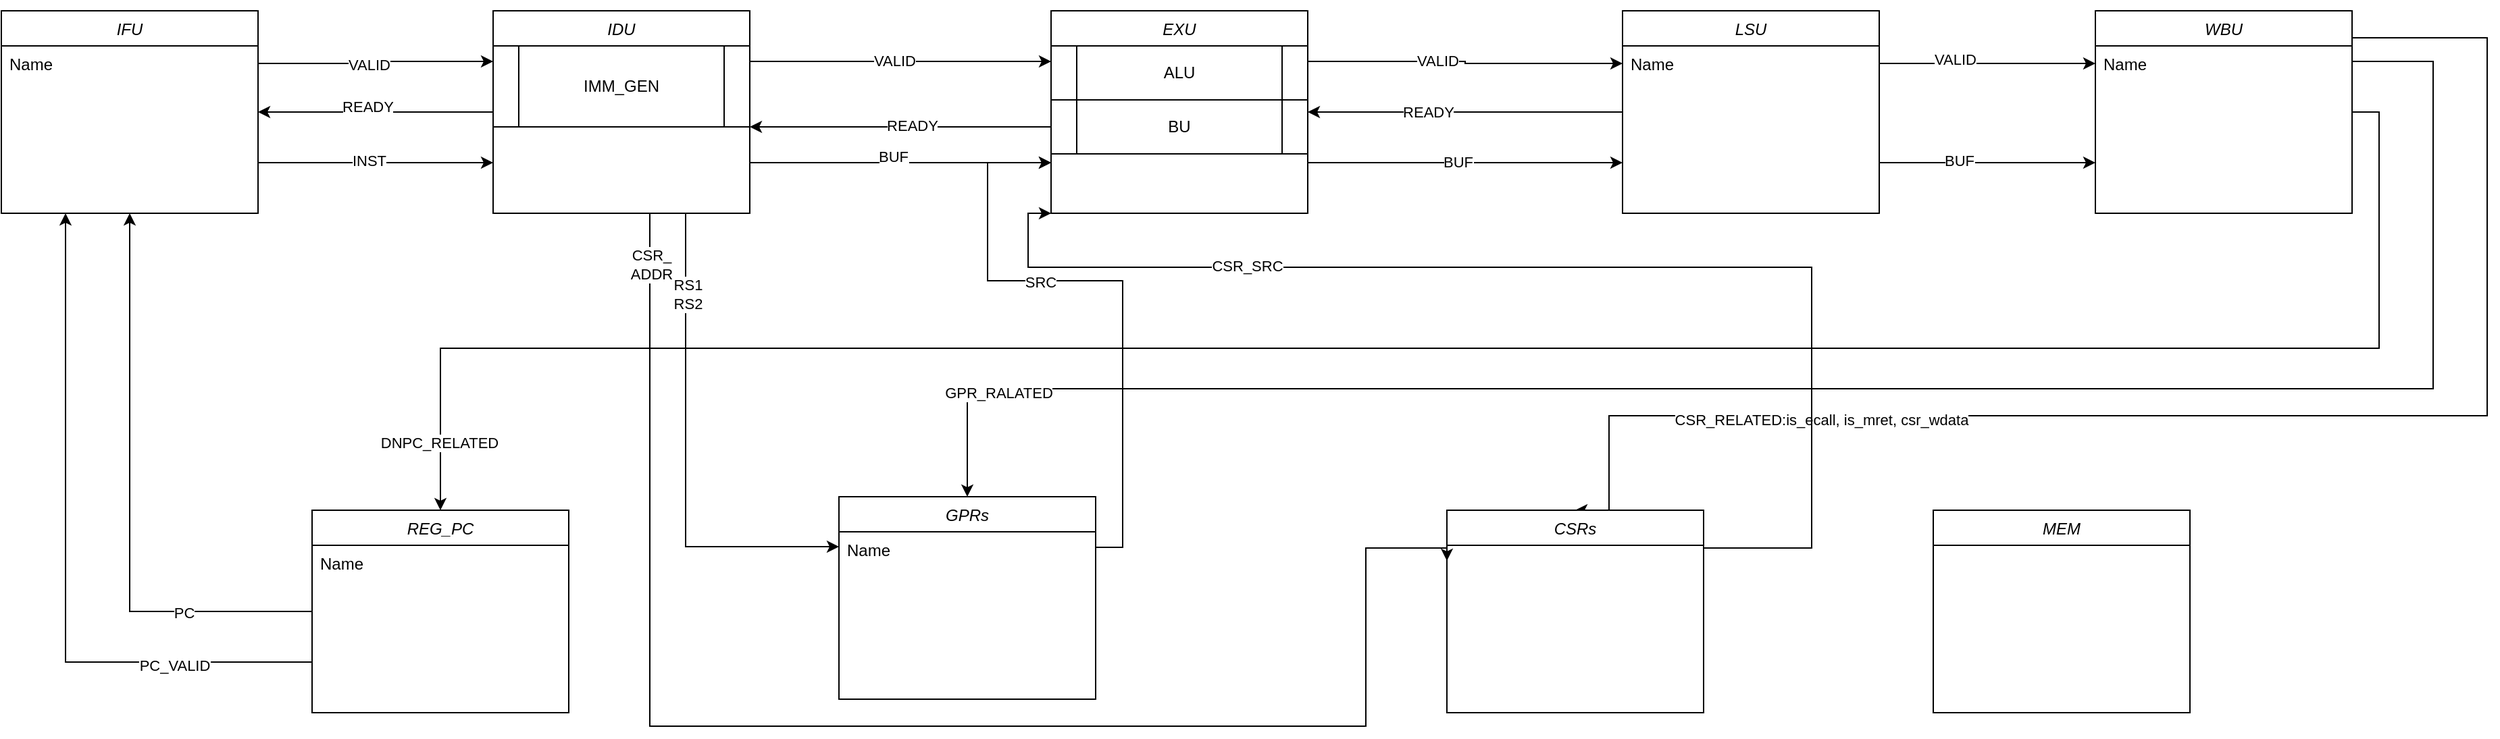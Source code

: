 <mxfile version="26.2.15">
  <diagram id="C5RBs43oDa-KdzZeNtuy" name="Page-1">
    <mxGraphModel dx="2135" dy="878" grid="1" gridSize="10" guides="1" tooltips="1" connect="1" arrows="1" fold="1" page="1" pageScale="1" pageWidth="827" pageHeight="1169" math="0" shadow="0">
      <root>
        <mxCell id="WIyWlLk6GJQsqaUBKTNV-0" />
        <mxCell id="WIyWlLk6GJQsqaUBKTNV-1" parent="WIyWlLk6GJQsqaUBKTNV-0" />
        <mxCell id="KODN2zmgsEhRJ-fXcD3F-83" style="edgeStyle=orthogonalEdgeStyle;rounded=0;orthogonalLoop=1;jettySize=auto;html=1;exitX=1;exitY=0.75;exitDx=0;exitDy=0;entryX=0;entryY=0.75;entryDx=0;entryDy=0;" edge="1" parent="WIyWlLk6GJQsqaUBKTNV-1" source="zkfFHV4jXpPFQw0GAbJ--0" target="KODN2zmgsEhRJ-fXcD3F-14">
          <mxGeometry relative="1" as="geometry" />
        </mxCell>
        <mxCell id="KODN2zmgsEhRJ-fXcD3F-84" value="INST" style="edgeLabel;html=1;align=center;verticalAlign=middle;resizable=0;points=[];" vertex="1" connectable="0" parent="KODN2zmgsEhRJ-fXcD3F-83">
          <mxGeometry x="-0.061" y="2" relative="1" as="geometry">
            <mxPoint as="offset" />
          </mxGeometry>
        </mxCell>
        <mxCell id="zkfFHV4jXpPFQw0GAbJ--0" value="IFU" style="swimlane;fontStyle=2;align=center;verticalAlign=top;childLayout=stackLayout;horizontal=1;startSize=26;horizontalStack=0;resizeParent=1;resizeLast=0;collapsible=1;marginBottom=0;rounded=0;shadow=0;strokeWidth=1;" parent="WIyWlLk6GJQsqaUBKTNV-1" vertex="1">
          <mxGeometry x="240" y="140" width="190" height="150" as="geometry">
            <mxRectangle x="230" y="140" width="160" height="26" as="alternateBounds" />
          </mxGeometry>
        </mxCell>
        <mxCell id="zkfFHV4jXpPFQw0GAbJ--1" value="Name" style="text;align=left;verticalAlign=top;spacingLeft=4;spacingRight=4;overflow=hidden;rotatable=0;points=[[0,0.5],[1,0.5]];portConstraint=eastwest;" parent="zkfFHV4jXpPFQw0GAbJ--0" vertex="1">
          <mxGeometry y="26" width="190" height="26" as="geometry" />
        </mxCell>
        <mxCell id="KODN2zmgsEhRJ-fXcD3F-34" style="edgeStyle=orthogonalEdgeStyle;rounded=0;orthogonalLoop=1;jettySize=auto;html=1;exitX=1;exitY=0.5;exitDx=0;exitDy=0;entryX=0.5;entryY=0;entryDx=0;entryDy=0;" edge="1" parent="WIyWlLk6GJQsqaUBKTNV-1" source="KODN2zmgsEhRJ-fXcD3F-10" target="KODN2zmgsEhRJ-fXcD3F-22">
          <mxGeometry relative="1" as="geometry">
            <Array as="points">
              <mxPoint x="2000" y="215" />
              <mxPoint x="2000" y="390" />
              <mxPoint x="565" y="390" />
            </Array>
          </mxGeometry>
        </mxCell>
        <mxCell id="KODN2zmgsEhRJ-fXcD3F-77" value="DNPC_RELATED" style="edgeLabel;html=1;align=center;verticalAlign=middle;resizable=0;points=[];" vertex="1" connectable="0" parent="KODN2zmgsEhRJ-fXcD3F-34">
          <mxGeometry x="0.942" y="-1" relative="1" as="geometry">
            <mxPoint as="offset" />
          </mxGeometry>
        </mxCell>
        <mxCell id="KODN2zmgsEhRJ-fXcD3F-38" style="edgeStyle=orthogonalEdgeStyle;rounded=0;orthogonalLoop=1;jettySize=auto;html=1;exitX=1;exitY=0.25;exitDx=0;exitDy=0;entryX=0.5;entryY=0;entryDx=0;entryDy=0;" edge="1" parent="WIyWlLk6GJQsqaUBKTNV-1" source="KODN2zmgsEhRJ-fXcD3F-10" target="KODN2zmgsEhRJ-fXcD3F-20">
          <mxGeometry relative="1" as="geometry">
            <Array as="points">
              <mxPoint x="2040" y="178" />
              <mxPoint x="2040" y="420" />
              <mxPoint x="955" y="420" />
            </Array>
          </mxGeometry>
        </mxCell>
        <mxCell id="KODN2zmgsEhRJ-fXcD3F-82" value="GPR_RALATED" style="edgeLabel;html=1;align=center;verticalAlign=middle;resizable=0;points=[];" vertex="1" connectable="0" parent="KODN2zmgsEhRJ-fXcD3F-38">
          <mxGeometry x="0.86" y="3" relative="1" as="geometry">
            <mxPoint as="offset" />
          </mxGeometry>
        </mxCell>
        <mxCell id="KODN2zmgsEhRJ-fXcD3F-56" style="edgeStyle=orthogonalEdgeStyle;rounded=0;orthogonalLoop=1;jettySize=auto;html=1;exitX=1;exitY=0;exitDx=0;exitDy=0;entryX=0.5;entryY=0;entryDx=0;entryDy=0;" edge="1" parent="WIyWlLk6GJQsqaUBKTNV-1" source="KODN2zmgsEhRJ-fXcD3F-10" target="KODN2zmgsEhRJ-fXcD3F-55">
          <mxGeometry relative="1" as="geometry">
            <Array as="points">
              <mxPoint x="1930" y="160" />
              <mxPoint x="2080" y="160" />
              <mxPoint x="2080" y="440" />
              <mxPoint x="1430" y="440" />
              <mxPoint x="1430" y="510" />
            </Array>
          </mxGeometry>
        </mxCell>
        <mxCell id="KODN2zmgsEhRJ-fXcD3F-57" value="CSR_RELATED:is_ecall, is_mret, csr_wdata" style="edgeLabel;html=1;align=center;verticalAlign=middle;resizable=0;points=[];" vertex="1" connectable="0" parent="KODN2zmgsEhRJ-fXcD3F-56">
          <mxGeometry x="0.594" y="3" relative="1" as="geometry">
            <mxPoint x="-1" as="offset" />
          </mxGeometry>
        </mxCell>
        <mxCell id="KODN2zmgsEhRJ-fXcD3F-10" value="WBU" style="swimlane;fontStyle=2;align=center;verticalAlign=top;childLayout=stackLayout;horizontal=1;startSize=26;horizontalStack=0;resizeParent=1;resizeLast=0;collapsible=1;marginBottom=0;rounded=0;shadow=0;strokeWidth=1;" vertex="1" parent="WIyWlLk6GJQsqaUBKTNV-1">
          <mxGeometry x="1790" y="140" width="190" height="150" as="geometry">
            <mxRectangle x="230" y="140" width="160" height="26" as="alternateBounds" />
          </mxGeometry>
        </mxCell>
        <mxCell id="KODN2zmgsEhRJ-fXcD3F-11" value="Name" style="text;align=left;verticalAlign=top;spacingLeft=4;spacingRight=4;overflow=hidden;rotatable=0;points=[[0,0.5],[1,0.5]];portConstraint=eastwest;" vertex="1" parent="KODN2zmgsEhRJ-fXcD3F-10">
          <mxGeometry y="26" width="190" height="26" as="geometry" />
        </mxCell>
        <mxCell id="KODN2zmgsEhRJ-fXcD3F-26" style="edgeStyle=orthogonalEdgeStyle;rounded=0;orthogonalLoop=1;jettySize=auto;html=1;exitX=1;exitY=0.25;exitDx=0;exitDy=0;entryX=0;entryY=0.5;entryDx=0;entryDy=0;" edge="1" parent="WIyWlLk6GJQsqaUBKTNV-1" source="KODN2zmgsEhRJ-fXcD3F-12" target="KODN2zmgsEhRJ-fXcD3F-17">
          <mxGeometry relative="1" as="geometry" />
        </mxCell>
        <mxCell id="KODN2zmgsEhRJ-fXcD3F-67" value="VALID" style="edgeLabel;html=1;align=center;verticalAlign=middle;resizable=0;points=[];" vertex="1" connectable="0" parent="KODN2zmgsEhRJ-fXcD3F-26">
          <mxGeometry x="-0.182" y="1" relative="1" as="geometry">
            <mxPoint as="offset" />
          </mxGeometry>
        </mxCell>
        <mxCell id="KODN2zmgsEhRJ-fXcD3F-65" style="edgeStyle=orthogonalEdgeStyle;rounded=0;orthogonalLoop=1;jettySize=auto;html=1;exitX=1;exitY=0.75;exitDx=0;exitDy=0;entryX=0;entryY=0.75;entryDx=0;entryDy=0;" edge="1" parent="WIyWlLk6GJQsqaUBKTNV-1" source="KODN2zmgsEhRJ-fXcD3F-12" target="KODN2zmgsEhRJ-fXcD3F-16">
          <mxGeometry relative="1" as="geometry" />
        </mxCell>
        <mxCell id="KODN2zmgsEhRJ-fXcD3F-66" value="BUF" style="edgeLabel;html=1;align=center;verticalAlign=middle;resizable=0;points=[];" vertex="1" connectable="0" parent="KODN2zmgsEhRJ-fXcD3F-65">
          <mxGeometry x="-0.053" y="1" relative="1" as="geometry">
            <mxPoint as="offset" />
          </mxGeometry>
        </mxCell>
        <mxCell id="KODN2zmgsEhRJ-fXcD3F-12" value="EXU" style="swimlane;fontStyle=2;align=center;verticalAlign=top;childLayout=stackLayout;horizontal=1;startSize=26;horizontalStack=0;resizeParent=1;resizeLast=0;collapsible=1;marginBottom=0;rounded=0;shadow=0;strokeWidth=1;" vertex="1" parent="WIyWlLk6GJQsqaUBKTNV-1">
          <mxGeometry x="1017" y="140" width="190" height="150" as="geometry">
            <mxRectangle x="230" y="140" width="160" height="26" as="alternateBounds" />
          </mxGeometry>
        </mxCell>
        <mxCell id="KODN2zmgsEhRJ-fXcD3F-39" value="ALU" style="shape=process;whiteSpace=wrap;html=1;backgroundOutline=1;" vertex="1" parent="KODN2zmgsEhRJ-fXcD3F-12">
          <mxGeometry y="26" width="190" height="40" as="geometry" />
        </mxCell>
        <mxCell id="KODN2zmgsEhRJ-fXcD3F-40" value="BU" style="shape=process;whiteSpace=wrap;html=1;backgroundOutline=1;" vertex="1" parent="KODN2zmgsEhRJ-fXcD3F-12">
          <mxGeometry y="66" width="190" height="40" as="geometry" />
        </mxCell>
        <mxCell id="KODN2zmgsEhRJ-fXcD3F-25" style="edgeStyle=orthogonalEdgeStyle;rounded=0;orthogonalLoop=1;jettySize=auto;html=1;exitX=1;exitY=0.25;exitDx=0;exitDy=0;entryX=0;entryY=0.25;entryDx=0;entryDy=0;" edge="1" parent="WIyWlLk6GJQsqaUBKTNV-1" source="KODN2zmgsEhRJ-fXcD3F-14" target="KODN2zmgsEhRJ-fXcD3F-12">
          <mxGeometry relative="1" as="geometry">
            <mxPoint x="870" y="199.0" as="targetPoint" />
          </mxGeometry>
        </mxCell>
        <mxCell id="KODN2zmgsEhRJ-fXcD3F-43" value="VALID" style="edgeLabel;html=1;align=center;verticalAlign=middle;resizable=0;points=[];" vertex="1" connectable="0" parent="KODN2zmgsEhRJ-fXcD3F-25">
          <mxGeometry x="-0.28" y="-2" relative="1" as="geometry">
            <mxPoint x="26" y="-3" as="offset" />
          </mxGeometry>
        </mxCell>
        <mxCell id="KODN2zmgsEhRJ-fXcD3F-48" style="edgeStyle=orthogonalEdgeStyle;rounded=0;orthogonalLoop=1;jettySize=auto;html=1;exitX=1;exitY=0.75;exitDx=0;exitDy=0;entryX=0;entryY=0.75;entryDx=0;entryDy=0;" edge="1" parent="WIyWlLk6GJQsqaUBKTNV-1" source="KODN2zmgsEhRJ-fXcD3F-14" target="KODN2zmgsEhRJ-fXcD3F-12">
          <mxGeometry relative="1" as="geometry">
            <mxPoint x="1000.0" y="260" as="targetPoint" />
          </mxGeometry>
        </mxCell>
        <mxCell id="KODN2zmgsEhRJ-fXcD3F-49" value="BUF" style="edgeLabel;html=1;align=center;verticalAlign=middle;resizable=0;points=[];" vertex="1" connectable="0" parent="KODN2zmgsEhRJ-fXcD3F-48">
          <mxGeometry x="-0.049" y="5" relative="1" as="geometry">
            <mxPoint as="offset" />
          </mxGeometry>
        </mxCell>
        <mxCell id="KODN2zmgsEhRJ-fXcD3F-50" style="edgeStyle=orthogonalEdgeStyle;rounded=0;orthogonalLoop=1;jettySize=auto;html=1;exitX=0.75;exitY=1;exitDx=0;exitDy=0;entryX=0;entryY=0.5;entryDx=0;entryDy=0;" edge="1" parent="WIyWlLk6GJQsqaUBKTNV-1" source="KODN2zmgsEhRJ-fXcD3F-14" target="KODN2zmgsEhRJ-fXcD3F-21">
          <mxGeometry relative="1" as="geometry" />
        </mxCell>
        <mxCell id="KODN2zmgsEhRJ-fXcD3F-53" value="RS1&lt;br&gt;RS2" style="edgeLabel;html=1;align=center;verticalAlign=middle;resizable=0;points=[];" vertex="1" connectable="0" parent="KODN2zmgsEhRJ-fXcD3F-50">
          <mxGeometry x="-0.716" y="1" relative="1" as="geometry">
            <mxPoint y="9" as="offset" />
          </mxGeometry>
        </mxCell>
        <mxCell id="KODN2zmgsEhRJ-fXcD3F-58" style="edgeStyle=orthogonalEdgeStyle;rounded=0;orthogonalLoop=1;jettySize=auto;html=1;exitX=0.5;exitY=1;exitDx=0;exitDy=0;entryX=0;entryY=0.25;entryDx=0;entryDy=0;" edge="1" parent="WIyWlLk6GJQsqaUBKTNV-1" source="KODN2zmgsEhRJ-fXcD3F-14" target="KODN2zmgsEhRJ-fXcD3F-55">
          <mxGeometry relative="1" as="geometry">
            <mxPoint x="1190" y="670" as="targetPoint" />
            <Array as="points">
              <mxPoint x="720" y="290" />
              <mxPoint x="720" y="670" />
              <mxPoint x="1250" y="670" />
              <mxPoint x="1250" y="538" />
            </Array>
          </mxGeometry>
        </mxCell>
        <mxCell id="KODN2zmgsEhRJ-fXcD3F-61" value="CSR_&lt;br&gt;ADDR" style="edgeLabel;html=1;align=center;verticalAlign=middle;resizable=0;points=[];" vertex="1" connectable="0" parent="KODN2zmgsEhRJ-fXcD3F-58">
          <mxGeometry x="-0.891" y="1" relative="1" as="geometry">
            <mxPoint y="-3" as="offset" />
          </mxGeometry>
        </mxCell>
        <mxCell id="KODN2zmgsEhRJ-fXcD3F-64" style="edgeStyle=orthogonalEdgeStyle;rounded=0;orthogonalLoop=1;jettySize=auto;html=1;exitX=0;exitY=0.5;exitDx=0;exitDy=0;entryX=1;entryY=0.5;entryDx=0;entryDy=0;" edge="1" parent="WIyWlLk6GJQsqaUBKTNV-1" source="KODN2zmgsEhRJ-fXcD3F-14" target="zkfFHV4jXpPFQw0GAbJ--0">
          <mxGeometry relative="1" as="geometry" />
        </mxCell>
        <mxCell id="KODN2zmgsEhRJ-fXcD3F-74" value="READY" style="edgeLabel;html=1;align=center;verticalAlign=middle;resizable=0;points=[];" vertex="1" connectable="0" parent="KODN2zmgsEhRJ-fXcD3F-64">
          <mxGeometry x="0.067" y="-4" relative="1" as="geometry">
            <mxPoint as="offset" />
          </mxGeometry>
        </mxCell>
        <mxCell id="KODN2zmgsEhRJ-fXcD3F-14" value="IDU" style="swimlane;fontStyle=2;align=center;verticalAlign=top;childLayout=stackLayout;horizontal=1;startSize=26;horizontalStack=0;resizeParent=1;resizeLast=0;collapsible=1;marginBottom=0;rounded=0;shadow=0;strokeWidth=1;" vertex="1" parent="WIyWlLk6GJQsqaUBKTNV-1">
          <mxGeometry x="604" y="140" width="190" height="150" as="geometry">
            <mxRectangle x="230" y="140" width="160" height="26" as="alternateBounds" />
          </mxGeometry>
        </mxCell>
        <mxCell id="KODN2zmgsEhRJ-fXcD3F-41" value="IMM_GEN" style="shape=process;whiteSpace=wrap;html=1;backgroundOutline=1;" vertex="1" parent="KODN2zmgsEhRJ-fXcD3F-14">
          <mxGeometry y="26" width="190" height="60" as="geometry" />
        </mxCell>
        <mxCell id="KODN2zmgsEhRJ-fXcD3F-54" style="edgeStyle=orthogonalEdgeStyle;rounded=0;orthogonalLoop=1;jettySize=auto;html=1;exitX=0;exitY=0.5;exitDx=0;exitDy=0;entryX=1;entryY=0.5;entryDx=0;entryDy=0;" edge="1" parent="WIyWlLk6GJQsqaUBKTNV-1" source="KODN2zmgsEhRJ-fXcD3F-16" target="KODN2zmgsEhRJ-fXcD3F-12">
          <mxGeometry relative="1" as="geometry" />
        </mxCell>
        <mxCell id="KODN2zmgsEhRJ-fXcD3F-68" value="READY" style="edgeLabel;html=1;align=center;verticalAlign=middle;resizable=0;points=[];" vertex="1" connectable="0" parent="KODN2zmgsEhRJ-fXcD3F-54">
          <mxGeometry x="0.354" relative="1" as="geometry">
            <mxPoint x="13" as="offset" />
          </mxGeometry>
        </mxCell>
        <mxCell id="KODN2zmgsEhRJ-fXcD3F-71" style="edgeStyle=orthogonalEdgeStyle;rounded=0;orthogonalLoop=1;jettySize=auto;html=1;exitX=1;exitY=0.75;exitDx=0;exitDy=0;entryX=0;entryY=0.75;entryDx=0;entryDy=0;" edge="1" parent="WIyWlLk6GJQsqaUBKTNV-1" source="KODN2zmgsEhRJ-fXcD3F-16" target="KODN2zmgsEhRJ-fXcD3F-10">
          <mxGeometry relative="1" as="geometry" />
        </mxCell>
        <mxCell id="KODN2zmgsEhRJ-fXcD3F-72" value="BUF" style="edgeLabel;html=1;align=center;verticalAlign=middle;resizable=0;points=[];" vertex="1" connectable="0" parent="KODN2zmgsEhRJ-fXcD3F-71">
          <mxGeometry x="-0.27" y="2" relative="1" as="geometry">
            <mxPoint as="offset" />
          </mxGeometry>
        </mxCell>
        <mxCell id="KODN2zmgsEhRJ-fXcD3F-16" value="LSU" style="swimlane;fontStyle=2;align=center;verticalAlign=top;childLayout=stackLayout;horizontal=1;startSize=26;horizontalStack=0;resizeParent=1;resizeLast=0;collapsible=1;marginBottom=0;rounded=0;shadow=0;strokeWidth=1;" vertex="1" parent="WIyWlLk6GJQsqaUBKTNV-1">
          <mxGeometry x="1440" y="140" width="190" height="150" as="geometry">
            <mxRectangle x="230" y="140" width="160" height="26" as="alternateBounds" />
          </mxGeometry>
        </mxCell>
        <mxCell id="KODN2zmgsEhRJ-fXcD3F-17" value="Name" style="text;align=left;verticalAlign=top;spacingLeft=4;spacingRight=4;overflow=hidden;rotatable=0;points=[[0,0.5],[1,0.5]];portConstraint=eastwest;" vertex="1" parent="KODN2zmgsEhRJ-fXcD3F-16">
          <mxGeometry y="26" width="190" height="26" as="geometry" />
        </mxCell>
        <mxCell id="KODN2zmgsEhRJ-fXcD3F-18" value="MEM" style="swimlane;fontStyle=2;align=center;verticalAlign=top;childLayout=stackLayout;horizontal=1;startSize=26;horizontalStack=0;resizeParent=1;resizeLast=0;collapsible=1;marginBottom=0;rounded=0;shadow=0;strokeWidth=1;" vertex="1" parent="WIyWlLk6GJQsqaUBKTNV-1">
          <mxGeometry x="1670" y="510" width="190" height="150" as="geometry">
            <mxRectangle x="230" y="140" width="160" height="26" as="alternateBounds" />
          </mxGeometry>
        </mxCell>
        <mxCell id="KODN2zmgsEhRJ-fXcD3F-51" style="edgeStyle=orthogonalEdgeStyle;rounded=0;orthogonalLoop=1;jettySize=auto;html=1;exitX=1;exitY=0.25;exitDx=0;exitDy=0;entryX=0;entryY=0.75;entryDx=0;entryDy=0;" edge="1" parent="WIyWlLk6GJQsqaUBKTNV-1" source="KODN2zmgsEhRJ-fXcD3F-20" target="KODN2zmgsEhRJ-fXcD3F-12">
          <mxGeometry relative="1" as="geometry">
            <Array as="points">
              <mxPoint x="1070" y="538" />
              <mxPoint x="1070" y="340" />
              <mxPoint x="970" y="340" />
              <mxPoint x="970" y="252" />
            </Array>
          </mxGeometry>
        </mxCell>
        <mxCell id="KODN2zmgsEhRJ-fXcD3F-52" value="SRC" style="edgeLabel;html=1;align=center;verticalAlign=middle;resizable=0;points=[];" vertex="1" connectable="0" parent="KODN2zmgsEhRJ-fXcD3F-51">
          <mxGeometry x="0.233" y="1" relative="1" as="geometry">
            <mxPoint as="offset" />
          </mxGeometry>
        </mxCell>
        <mxCell id="KODN2zmgsEhRJ-fXcD3F-20" value="GPRs" style="swimlane;fontStyle=2;align=center;verticalAlign=top;childLayout=stackLayout;horizontal=1;startSize=26;horizontalStack=0;resizeParent=1;resizeLast=0;collapsible=1;marginBottom=0;rounded=0;shadow=0;strokeWidth=1;" vertex="1" parent="WIyWlLk6GJQsqaUBKTNV-1">
          <mxGeometry x="860" y="500" width="190" height="150" as="geometry">
            <mxRectangle x="230" y="140" width="160" height="26" as="alternateBounds" />
          </mxGeometry>
        </mxCell>
        <mxCell id="KODN2zmgsEhRJ-fXcD3F-21" value="Name" style="text;align=left;verticalAlign=top;spacingLeft=4;spacingRight=4;overflow=hidden;rotatable=0;points=[[0,0.5],[1,0.5]];portConstraint=eastwest;" vertex="1" parent="KODN2zmgsEhRJ-fXcD3F-20">
          <mxGeometry y="26" width="190" height="22" as="geometry" />
        </mxCell>
        <mxCell id="KODN2zmgsEhRJ-fXcD3F-29" style="edgeStyle=orthogonalEdgeStyle;rounded=0;orthogonalLoop=1;jettySize=auto;html=1;exitX=0;exitY=0.5;exitDx=0;exitDy=0;entryX=0.5;entryY=1;entryDx=0;entryDy=0;" edge="1" parent="WIyWlLk6GJQsqaUBKTNV-1" source="KODN2zmgsEhRJ-fXcD3F-22" target="zkfFHV4jXpPFQw0GAbJ--0">
          <mxGeometry relative="1" as="geometry" />
        </mxCell>
        <mxCell id="KODN2zmgsEhRJ-fXcD3F-75" value="PC" style="edgeLabel;html=1;align=center;verticalAlign=middle;resizable=0;points=[];" vertex="1" connectable="0" parent="KODN2zmgsEhRJ-fXcD3F-29">
          <mxGeometry x="-0.558" y="1" relative="1" as="geometry">
            <mxPoint as="offset" />
          </mxGeometry>
        </mxCell>
        <mxCell id="KODN2zmgsEhRJ-fXcD3F-30" style="edgeStyle=orthogonalEdgeStyle;rounded=0;orthogonalLoop=1;jettySize=auto;html=1;exitX=0;exitY=0.75;exitDx=0;exitDy=0;entryX=0.25;entryY=1;entryDx=0;entryDy=0;" edge="1" parent="WIyWlLk6GJQsqaUBKTNV-1" source="KODN2zmgsEhRJ-fXcD3F-22" target="zkfFHV4jXpPFQw0GAbJ--0">
          <mxGeometry relative="1" as="geometry" />
        </mxCell>
        <mxCell id="KODN2zmgsEhRJ-fXcD3F-76" value="PC_VALID" style="edgeLabel;html=1;align=center;verticalAlign=middle;resizable=0;points=[];" vertex="1" connectable="0" parent="KODN2zmgsEhRJ-fXcD3F-30">
          <mxGeometry x="-0.604" y="2" relative="1" as="geometry">
            <mxPoint as="offset" />
          </mxGeometry>
        </mxCell>
        <mxCell id="KODN2zmgsEhRJ-fXcD3F-22" value="REG_PC" style="swimlane;fontStyle=2;align=center;verticalAlign=top;childLayout=stackLayout;horizontal=1;startSize=26;horizontalStack=0;resizeParent=1;resizeLast=0;collapsible=1;marginBottom=0;rounded=0;shadow=0;strokeWidth=1;" vertex="1" parent="WIyWlLk6GJQsqaUBKTNV-1">
          <mxGeometry x="470" y="510" width="190" height="150" as="geometry">
            <mxRectangle x="230" y="140" width="160" height="26" as="alternateBounds" />
          </mxGeometry>
        </mxCell>
        <mxCell id="KODN2zmgsEhRJ-fXcD3F-23" value="Name" style="text;align=left;verticalAlign=top;spacingLeft=4;spacingRight=4;overflow=hidden;rotatable=0;points=[[0,0.5],[1,0.5]];portConstraint=eastwest;" vertex="1" parent="KODN2zmgsEhRJ-fXcD3F-22">
          <mxGeometry y="26" width="190" height="22" as="geometry" />
        </mxCell>
        <mxCell id="KODN2zmgsEhRJ-fXcD3F-27" style="edgeStyle=orthogonalEdgeStyle;rounded=0;orthogonalLoop=1;jettySize=auto;html=1;exitX=1;exitY=0.5;exitDx=0;exitDy=0;entryX=0;entryY=0.5;entryDx=0;entryDy=0;" edge="1" parent="WIyWlLk6GJQsqaUBKTNV-1" source="KODN2zmgsEhRJ-fXcD3F-17" target="KODN2zmgsEhRJ-fXcD3F-11">
          <mxGeometry relative="1" as="geometry" />
        </mxCell>
        <mxCell id="KODN2zmgsEhRJ-fXcD3F-70" value="VALID" style="edgeLabel;html=1;align=center;verticalAlign=middle;resizable=0;points=[];" vertex="1" connectable="0" parent="KODN2zmgsEhRJ-fXcD3F-27">
          <mxGeometry x="-0.301" y="3" relative="1" as="geometry">
            <mxPoint as="offset" />
          </mxGeometry>
        </mxCell>
        <mxCell id="KODN2zmgsEhRJ-fXcD3F-45" style="edgeStyle=orthogonalEdgeStyle;rounded=0;orthogonalLoop=1;jettySize=auto;html=1;exitX=0;exitY=0.5;exitDx=0;exitDy=0;entryX=1;entryY=1;entryDx=0;entryDy=0;" edge="1" parent="WIyWlLk6GJQsqaUBKTNV-1" source="KODN2zmgsEhRJ-fXcD3F-40" target="KODN2zmgsEhRJ-fXcD3F-41">
          <mxGeometry relative="1" as="geometry">
            <Array as="points">
              <mxPoint x="900" y="226" />
              <mxPoint x="900" y="226" />
            </Array>
          </mxGeometry>
        </mxCell>
        <mxCell id="KODN2zmgsEhRJ-fXcD3F-46" value="READY" style="edgeLabel;html=1;align=center;verticalAlign=middle;resizable=0;points=[];" vertex="1" connectable="0" parent="KODN2zmgsEhRJ-fXcD3F-45">
          <mxGeometry x="0.36" y="-4" relative="1" as="geometry">
            <mxPoint x="48" y="3" as="offset" />
          </mxGeometry>
        </mxCell>
        <mxCell id="KODN2zmgsEhRJ-fXcD3F-59" style="edgeStyle=orthogonalEdgeStyle;rounded=0;orthogonalLoop=1;jettySize=auto;html=1;exitX=1;exitY=0.25;exitDx=0;exitDy=0;entryX=0;entryY=1;entryDx=0;entryDy=0;" edge="1" parent="WIyWlLk6GJQsqaUBKTNV-1" source="KODN2zmgsEhRJ-fXcD3F-55" target="KODN2zmgsEhRJ-fXcD3F-12">
          <mxGeometry relative="1" as="geometry">
            <Array as="points">
              <mxPoint x="1580" y="538" />
              <mxPoint x="1580" y="330" />
              <mxPoint x="1000" y="330" />
              <mxPoint x="1000" y="290" />
            </Array>
          </mxGeometry>
        </mxCell>
        <mxCell id="KODN2zmgsEhRJ-fXcD3F-60" value="CSR_SRC" style="edgeLabel;html=1;align=center;verticalAlign=middle;resizable=0;points=[];" vertex="1" connectable="0" parent="KODN2zmgsEhRJ-fXcD3F-59">
          <mxGeometry x="0.531" y="-1" relative="1" as="geometry">
            <mxPoint as="offset" />
          </mxGeometry>
        </mxCell>
        <mxCell id="KODN2zmgsEhRJ-fXcD3F-55" value="CSRs" style="swimlane;fontStyle=2;align=center;verticalAlign=top;childLayout=stackLayout;horizontal=1;startSize=26;horizontalStack=0;resizeParent=1;resizeLast=0;collapsible=1;marginBottom=0;rounded=0;shadow=0;strokeWidth=1;" vertex="1" parent="WIyWlLk6GJQsqaUBKTNV-1">
          <mxGeometry x="1310" y="510" width="190" height="150" as="geometry">
            <mxRectangle x="230" y="140" width="160" height="26" as="alternateBounds" />
          </mxGeometry>
        </mxCell>
        <mxCell id="KODN2zmgsEhRJ-fXcD3F-62" style="edgeStyle=orthogonalEdgeStyle;rounded=0;orthogonalLoop=1;jettySize=auto;html=1;exitX=1;exitY=0.5;exitDx=0;exitDy=0;entryX=0;entryY=0.25;entryDx=0;entryDy=0;" edge="1" parent="WIyWlLk6GJQsqaUBKTNV-1" source="zkfFHV4jXpPFQw0GAbJ--1" target="KODN2zmgsEhRJ-fXcD3F-14">
          <mxGeometry relative="1" as="geometry" />
        </mxCell>
        <mxCell id="KODN2zmgsEhRJ-fXcD3F-73" value="VALID" style="edgeLabel;html=1;align=center;verticalAlign=middle;resizable=0;points=[];" vertex="1" connectable="0" parent="KODN2zmgsEhRJ-fXcD3F-62">
          <mxGeometry x="-0.066" y="-1" relative="1" as="geometry">
            <mxPoint as="offset" />
          </mxGeometry>
        </mxCell>
      </root>
    </mxGraphModel>
  </diagram>
</mxfile>
